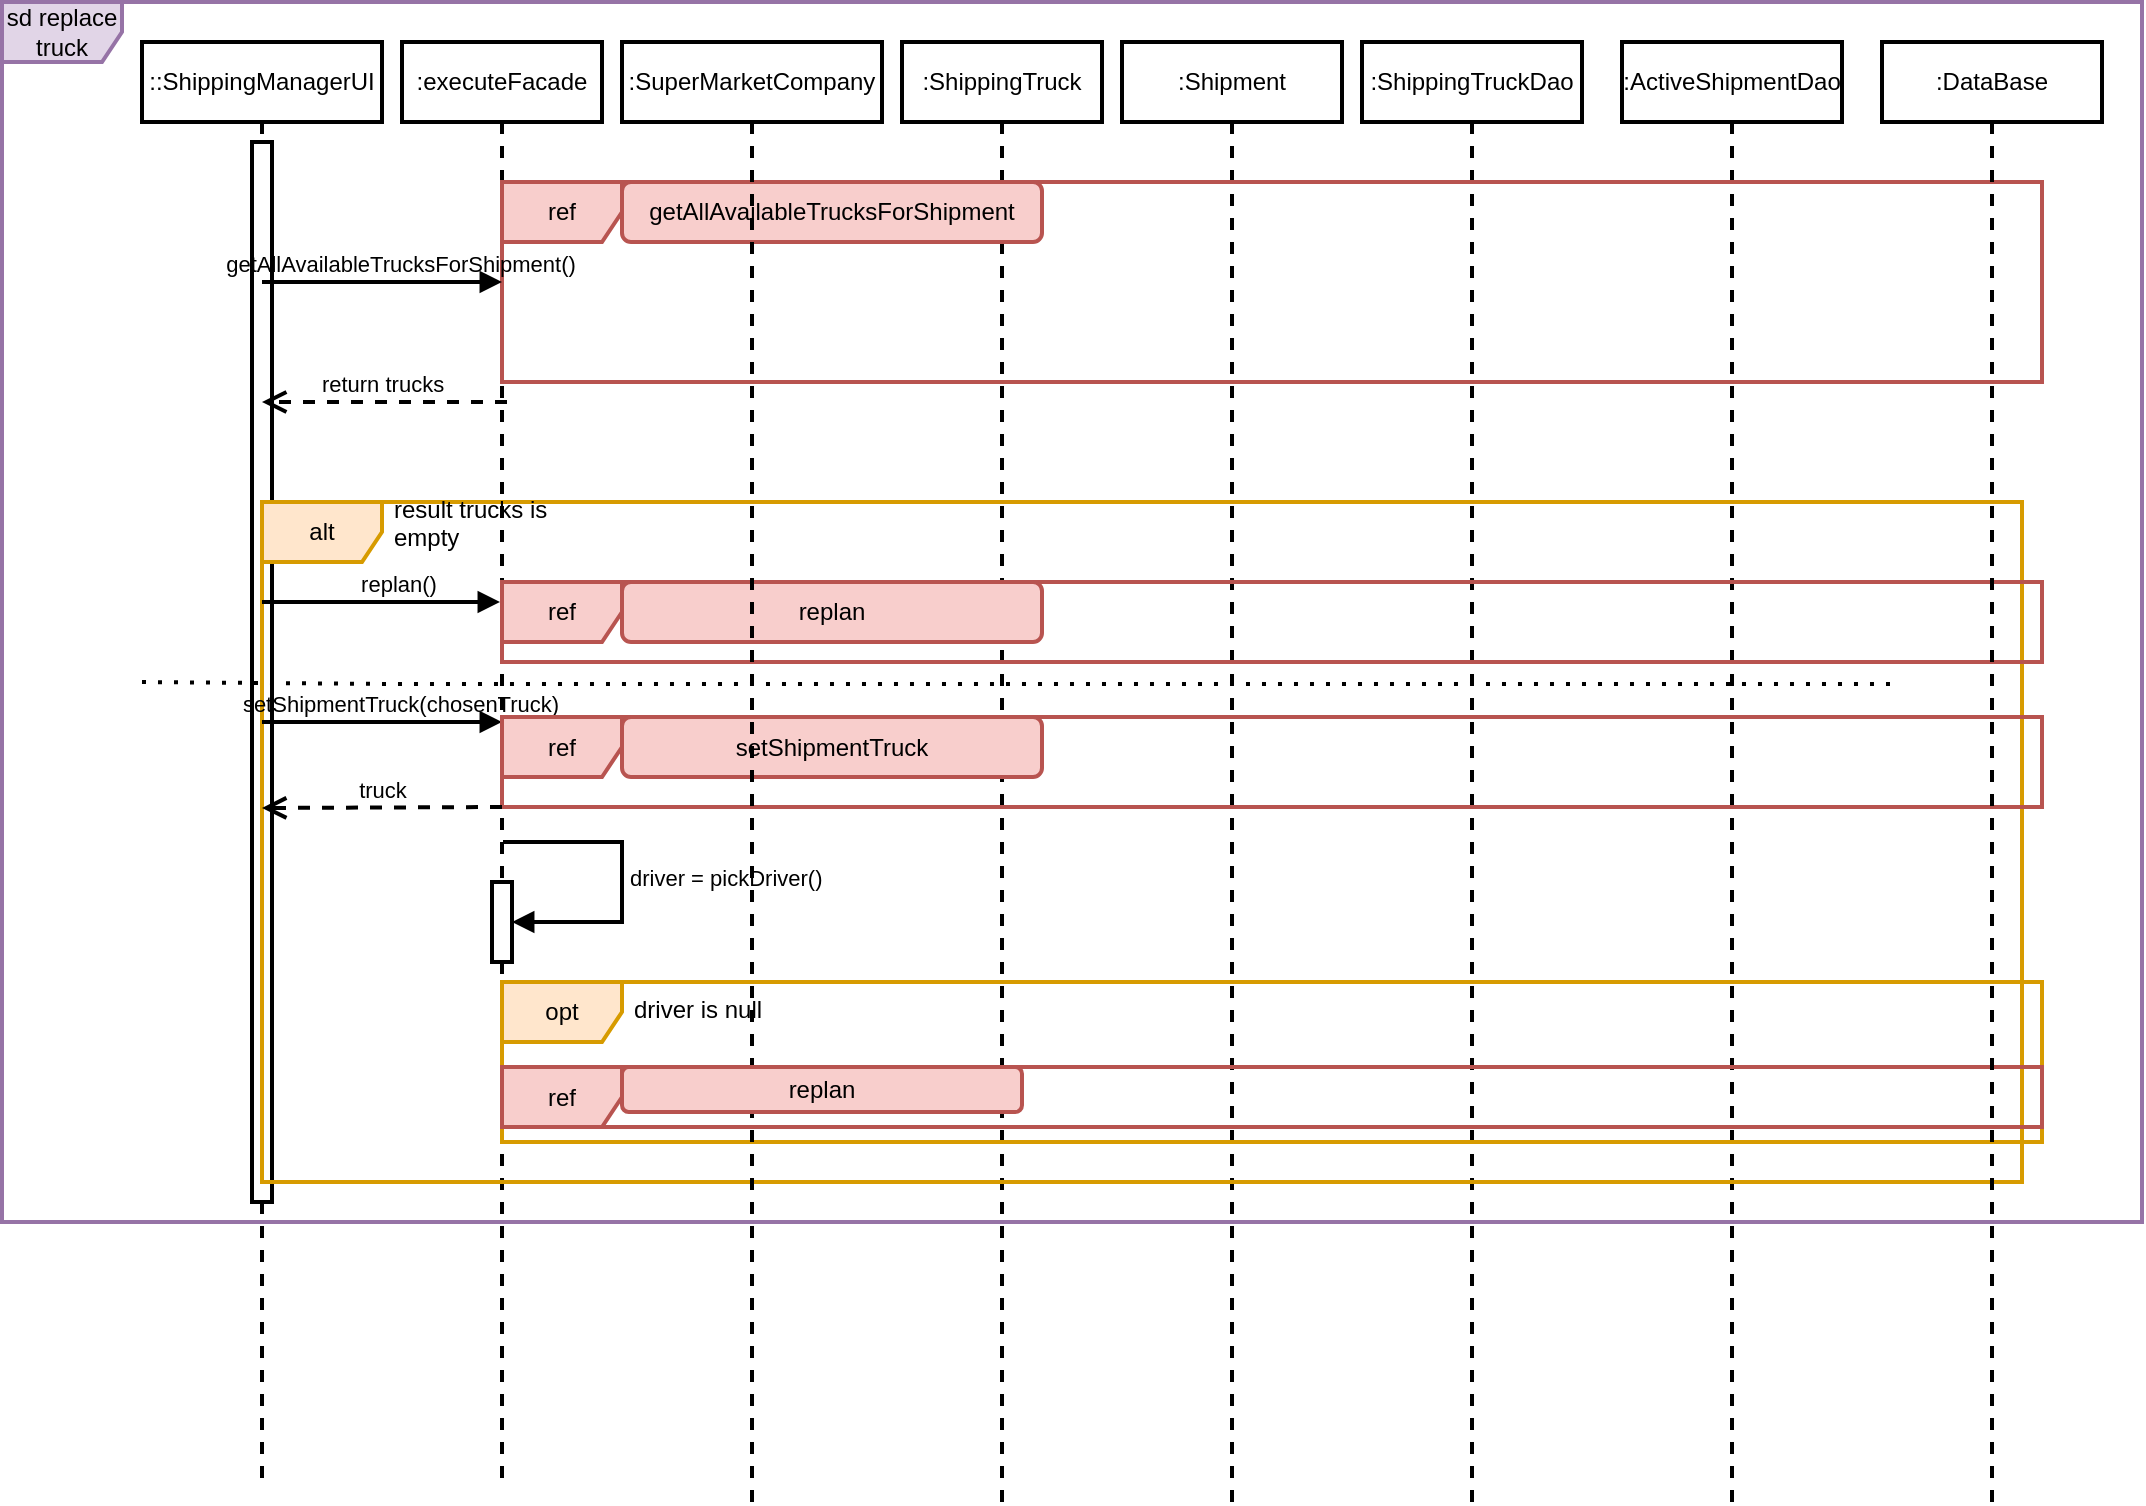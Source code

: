 <mxfile version="21.2.1" type="github">
  <diagram name="Page-1" id="2YBvvXClWsGukQMizWep">
    <mxGraphModel dx="2045" dy="630" grid="1" gridSize="10" guides="1" tooltips="1" connect="1" arrows="1" fold="1" page="1" pageScale="1" pageWidth="850" pageHeight="1100" math="0" shadow="0">
      <root>
        <mxCell id="0" />
        <mxCell id="1" parent="0" />
        <mxCell id="X_h3rkWna0nnMa6Pr6xD-68" value=":executeFacade" style="shape=umlLifeline;perimeter=lifelinePerimeter;whiteSpace=wrap;html=1;container=0;dropTarget=0;collapsible=0;recursiveResize=0;outlineConnect=0;portConstraint=eastwest;newEdgeStyle={&quot;edgeStyle&quot;:&quot;elbowEdgeStyle&quot;,&quot;elbow&quot;:&quot;vertical&quot;,&quot;curved&quot;:0,&quot;rounded&quot;:0};strokeWidth=2;labelBackgroundColor=none;" vertex="1" parent="1">
          <mxGeometry x="40" y="40" width="100" height="720" as="geometry" />
        </mxCell>
        <mxCell id="X_h3rkWna0nnMa6Pr6xD-112" value="::ShippingManagerUI" style="shape=umlLifeline;perimeter=lifelinePerimeter;whiteSpace=wrap;html=1;container=0;dropTarget=0;collapsible=0;recursiveResize=0;outlineConnect=0;portConstraint=eastwest;newEdgeStyle={&quot;edgeStyle&quot;:&quot;elbowEdgeStyle&quot;,&quot;elbow&quot;:&quot;vertical&quot;,&quot;curved&quot;:0,&quot;rounded&quot;:0};strokeWidth=2;labelBackgroundColor=none;" vertex="1" parent="1">
          <mxGeometry x="-90" y="40" width="120" height="720" as="geometry" />
        </mxCell>
        <mxCell id="X_h3rkWna0nnMa6Pr6xD-152" value="" style="points=[];perimeter=orthogonalPerimeter;outlineConnect=0;targetShapes=umlLifeline;portConstraint=eastwest;newEdgeStyle={&quot;edgeStyle&quot;:&quot;elbowEdgeStyle&quot;,&quot;elbow&quot;:&quot;vertical&quot;,&quot;curved&quot;:0,&quot;rounded&quot;:0};strokeWidth=2;labelBackgroundColor=none;fillColor=default;fontColor=default;html=1;" vertex="1" parent="1">
          <mxGeometry x="-35" y="90" width="10" height="530" as="geometry" />
        </mxCell>
        <mxCell id="X_h3rkWna0nnMa6Pr6xD-72" value=":ShippingTruckDao" style="shape=umlLifeline;perimeter=lifelinePerimeter;whiteSpace=wrap;html=1;container=0;dropTarget=0;collapsible=0;recursiveResize=0;outlineConnect=0;portConstraint=eastwest;newEdgeStyle={&quot;edgeStyle&quot;:&quot;elbowEdgeStyle&quot;,&quot;elbow&quot;:&quot;vertical&quot;,&quot;curved&quot;:0,&quot;rounded&quot;:0};strokeWidth=2;labelBackgroundColor=none;" vertex="1" parent="1">
          <mxGeometry x="520" y="40" width="110" height="730" as="geometry" />
        </mxCell>
        <mxCell id="X_h3rkWna0nnMa6Pr6xD-75" value=":Shipment" style="shape=umlLifeline;perimeter=lifelinePerimeter;whiteSpace=wrap;html=1;container=0;dropTarget=0;collapsible=0;recursiveResize=0;outlineConnect=0;portConstraint=eastwest;newEdgeStyle={&quot;edgeStyle&quot;:&quot;elbowEdgeStyle&quot;,&quot;elbow&quot;:&quot;vertical&quot;,&quot;curved&quot;:0,&quot;rounded&quot;:0};strokeWidth=2;labelBackgroundColor=none;" vertex="1" parent="1">
          <mxGeometry x="400" y="40" width="110" height="730" as="geometry" />
        </mxCell>
        <mxCell id="X_h3rkWna0nnMa6Pr6xD-78" value=":ShippingTruck" style="shape=umlLifeline;perimeter=lifelinePerimeter;whiteSpace=wrap;html=1;container=0;dropTarget=0;collapsible=0;recursiveResize=0;outlineConnect=0;portConstraint=eastwest;newEdgeStyle={&quot;edgeStyle&quot;:&quot;elbowEdgeStyle&quot;,&quot;elbow&quot;:&quot;vertical&quot;,&quot;curved&quot;:0,&quot;rounded&quot;:0};strokeWidth=2;labelBackgroundColor=none;" vertex="1" parent="1">
          <mxGeometry x="290" y="40" width="100" height="730" as="geometry" />
        </mxCell>
        <mxCell id="X_h3rkWna0nnMa6Pr6xD-85" value=":ActiveShipmentDao" style="shape=umlLifeline;perimeter=lifelinePerimeter;whiteSpace=wrap;html=1;container=0;dropTarget=0;collapsible=0;recursiveResize=0;outlineConnect=0;portConstraint=eastwest;newEdgeStyle={&quot;edgeStyle&quot;:&quot;elbowEdgeStyle&quot;,&quot;elbow&quot;:&quot;vertical&quot;,&quot;curved&quot;:0,&quot;rounded&quot;:0};strokeWidth=2;labelBackgroundColor=none;" vertex="1" parent="1">
          <mxGeometry x="650" y="40" width="110" height="730" as="geometry" />
        </mxCell>
        <mxCell id="X_h3rkWna0nnMa6Pr6xD-91" value="ref" style="shape=umlFrame;whiteSpace=wrap;html=1;pointerEvents=0;strokeWidth=2;labelBackgroundColor=none;fillColor=#f8cecc;strokeColor=#b85450;" vertex="1" parent="1">
          <mxGeometry x="90" y="110" width="770" height="100" as="geometry" />
        </mxCell>
        <mxCell id="X_h3rkWna0nnMa6Pr6xD-95" value="alt" style="shape=umlFrame;whiteSpace=wrap;html=1;pointerEvents=0;strokeWidth=2;labelBackgroundColor=none;fillColor=#ffe6cc;strokeColor=#d79b00;" vertex="1" parent="1">
          <mxGeometry x="-30" y="270" width="880" height="340" as="geometry" />
        </mxCell>
        <mxCell id="X_h3rkWna0nnMa6Pr6xD-97" value="result trucks is&lt;br&gt;empty" style="text;strokeColor=none;fillColor=none;align=left;verticalAlign=top;spacingLeft=4;spacingRight=4;overflow=hidden;rotatable=0;points=[[0,0.5],[1,0.5]];portConstraint=eastwest;whiteSpace=wrap;html=1;strokeWidth=2;labelBackgroundColor=none;" vertex="1" parent="1">
          <mxGeometry x="30" y="260" width="120" height="40" as="geometry" />
        </mxCell>
        <mxCell id="X_h3rkWna0nnMa6Pr6xD-106" value="opt" style="shape=umlFrame;whiteSpace=wrap;html=1;pointerEvents=0;strokeWidth=2;labelBackgroundColor=none;fillColor=#ffe6cc;strokeColor=#d79b00;" vertex="1" parent="1">
          <mxGeometry x="90" y="510" width="770" height="80" as="geometry" />
        </mxCell>
        <mxCell id="X_h3rkWna0nnMa6Pr6xD-107" value="driver is null" style="text;strokeColor=none;fillColor=none;align=left;verticalAlign=top;spacingLeft=4;spacingRight=4;overflow=hidden;rotatable=0;points=[[0,0.5],[1,0.5]];portConstraint=eastwest;whiteSpace=wrap;html=1;strokeWidth=2;labelBackgroundColor=none;" vertex="1" parent="1">
          <mxGeometry x="150" y="510" width="150" height="40" as="geometry" />
        </mxCell>
        <mxCell id="X_h3rkWna0nnMa6Pr6xD-109" value="ref" style="shape=umlFrame;whiteSpace=wrap;html=1;pointerEvents=0;strokeWidth=2;labelBackgroundColor=none;fillColor=#f8cecc;strokeColor=#b85450;" vertex="1" parent="1">
          <mxGeometry x="90" y="552.5" width="770" height="30" as="geometry" />
        </mxCell>
        <mxCell id="X_h3rkWna0nnMa6Pr6xD-111" value="getAllAvailableTrucksForShipment" style="rounded=1;whiteSpace=wrap;html=1;strokeWidth=2;labelBackgroundColor=none;fillColor=#f8cecc;strokeColor=#b85450;" vertex="1" parent="1">
          <mxGeometry x="150" y="110" width="210" height="30" as="geometry" />
        </mxCell>
        <mxCell id="X_h3rkWna0nnMa6Pr6xD-120" value="" style="endArrow=none;dashed=1;html=1;dashPattern=1 3;strokeWidth=2;rounded=0;exitX=0.003;exitY=0.528;exitDx=0;exitDy=0;exitPerimeter=0;labelBackgroundColor=none;fontColor=default;" edge="1" parent="1">
          <mxGeometry width="50" height="50" relative="1" as="geometry">
            <mxPoint x="-90" y="360" as="sourcePoint" />
            <mxPoint x="787" y="361" as="targetPoint" />
            <Array as="points">
              <mxPoint x="37" y="361" />
            </Array>
          </mxGeometry>
        </mxCell>
        <mxCell id="X_h3rkWna0nnMa6Pr6xD-123" value="replan()" style="html=1;verticalAlign=bottom;endArrow=block;edgeStyle=elbowEdgeStyle;elbow=vertical;curved=0;rounded=0;strokeWidth=2;labelBackgroundColor=none;fontColor=default;" edge="1" parent="1" target="X_h3rkWna0nnMa6Pr6xD-68">
          <mxGeometry x="0.144" relative="1" as="geometry">
            <mxPoint x="-30" y="320" as="sourcePoint" />
            <Array as="points">
              <mxPoint x="-20" y="320" />
              <mxPoint x="-50" y="300" />
            </Array>
            <mxPoint x="-140" y="320" as="targetPoint" />
            <mxPoint as="offset" />
          </mxGeometry>
        </mxCell>
        <mxCell id="X_h3rkWna0nnMa6Pr6xD-125" value="ref" style="shape=umlFrame;whiteSpace=wrap;html=1;pointerEvents=0;strokeWidth=2;labelBackgroundColor=none;fillColor=#f8cecc;strokeColor=#b85450;" vertex="1" parent="1">
          <mxGeometry x="90" y="310" width="770" height="40" as="geometry" />
        </mxCell>
        <mxCell id="X_h3rkWna0nnMa6Pr6xD-126" value="replan" style="rounded=1;whiteSpace=wrap;html=1;strokeWidth=2;labelBackgroundColor=none;fillColor=#f8cecc;strokeColor=#b85450;" vertex="1" parent="1">
          <mxGeometry x="150" y="310" width="210" height="30" as="geometry" />
        </mxCell>
        <mxCell id="X_h3rkWna0nnMa6Pr6xD-127" value="setShipmentTruck(chosenTruck)" style="html=1;verticalAlign=bottom;endArrow=block;edgeStyle=elbowEdgeStyle;elbow=vertical;curved=0;rounded=0;strokeWidth=2;labelBackgroundColor=none;fontColor=default;" edge="1" parent="1">
          <mxGeometry x="0.139" relative="1" as="geometry">
            <mxPoint x="-30" y="380" as="sourcePoint" />
            <Array as="points">
              <mxPoint x="-20" y="380" />
              <mxPoint x="-50" y="360" />
            </Array>
            <mxPoint x="90" y="380" as="targetPoint" />
            <mxPoint as="offset" />
          </mxGeometry>
        </mxCell>
        <mxCell id="X_h3rkWna0nnMa6Pr6xD-128" value="ref" style="shape=umlFrame;whiteSpace=wrap;html=1;pointerEvents=0;strokeWidth=2;labelBackgroundColor=none;fillColor=#f8cecc;strokeColor=#b85450;" vertex="1" parent="1">
          <mxGeometry x="90" y="377.5" width="770" height="45" as="geometry" />
        </mxCell>
        <mxCell id="X_h3rkWna0nnMa6Pr6xD-129" value="setShipmentTruck" style="rounded=1;whiteSpace=wrap;html=1;strokeWidth=2;labelBackgroundColor=none;fillColor=#f8cecc;strokeColor=#b85450;" vertex="1" parent="1">
          <mxGeometry x="150" y="377.5" width="210" height="30" as="geometry" />
        </mxCell>
        <mxCell id="X_h3rkWna0nnMa6Pr6xD-136" value="" style="html=1;verticalAlign=bottom;endArrow=block;edgeStyle=elbowEdgeStyle;elbow=vertical;curved=0;rounded=0;strokeWidth=2;labelBackgroundColor=none;fontColor=default;" edge="1" parent="1" target="X_h3rkWna0nnMa6Pr6xD-95">
          <mxGeometry x="-1" y="-40" relative="1" as="geometry">
            <mxPoint x="-30" y="470" as="sourcePoint" />
            <Array as="points">
              <mxPoint x="-20" y="470" />
              <mxPoint x="-50" y="450" />
            </Array>
            <mxPoint x="90" y="470" as="targetPoint" />
            <mxPoint as="offset" />
          </mxGeometry>
        </mxCell>
        <mxCell id="X_h3rkWna0nnMa6Pr6xD-137" value=":SuperMarketCompany" style="shape=umlLifeline;perimeter=lifelinePerimeter;whiteSpace=wrap;html=1;container=0;dropTarget=0;collapsible=0;recursiveResize=0;outlineConnect=0;portConstraint=eastwest;newEdgeStyle={&quot;edgeStyle&quot;:&quot;elbowEdgeStyle&quot;,&quot;elbow&quot;:&quot;vertical&quot;,&quot;curved&quot;:0,&quot;rounded&quot;:0};strokeWidth=2;labelBackgroundColor=none;" vertex="1" parent="1">
          <mxGeometry x="150" y="40" width="130" height="730" as="geometry" />
        </mxCell>
        <mxCell id="X_h3rkWna0nnMa6Pr6xD-138" value=":DataBase" style="shape=umlLifeline;perimeter=lifelinePerimeter;whiteSpace=wrap;html=1;container=0;dropTarget=0;collapsible=0;recursiveResize=0;outlineConnect=0;portConstraint=eastwest;newEdgeStyle={&quot;edgeStyle&quot;:&quot;elbowEdgeStyle&quot;,&quot;elbow&quot;:&quot;vertical&quot;,&quot;curved&quot;:0,&quot;rounded&quot;:0};strokeWidth=2;labelBackgroundColor=none;" vertex="1" parent="1">
          <mxGeometry x="780" y="40" width="110" height="730" as="geometry" />
        </mxCell>
        <mxCell id="X_h3rkWna0nnMa6Pr6xD-142" value="return trucks" style="html=1;verticalAlign=bottom;endArrow=open;dashed=1;endSize=8;edgeStyle=elbowEdgeStyle;elbow=vertical;curved=0;rounded=0;strokeWidth=2;labelBackgroundColor=none;fontColor=default;" edge="1" parent="1">
          <mxGeometry x="0.02" relative="1" as="geometry">
            <mxPoint x="92.5" y="220" as="sourcePoint" />
            <mxPoint x="-30" y="220" as="targetPoint" />
            <mxPoint as="offset" />
          </mxGeometry>
        </mxCell>
        <mxCell id="X_h3rkWna0nnMa6Pr6xD-143" value="truck" style="html=1;verticalAlign=bottom;endArrow=open;dashed=1;endSize=8;edgeStyle=elbowEdgeStyle;elbow=vertical;curved=0;rounded=0;strokeWidth=2;labelBackgroundColor=none;fontColor=default;" edge="1" parent="1">
          <mxGeometry relative="1" as="geometry">
            <mxPoint x="90" y="422.5" as="sourcePoint" />
            <mxPoint x="-30" y="423" as="targetPoint" />
          </mxGeometry>
        </mxCell>
        <mxCell id="X_h3rkWna0nnMa6Pr6xD-146" value="" style="html=1;points=[];perimeter=orthogonalPerimeter;outlineConnect=0;targetShapes=umlLifeline;portConstraint=eastwest;newEdgeStyle={&quot;edgeStyle&quot;:&quot;elbowEdgeStyle&quot;,&quot;elbow&quot;:&quot;vertical&quot;,&quot;curved&quot;:0,&quot;rounded&quot;:0};strokeWidth=2;labelBackgroundColor=none;" vertex="1" parent="1">
          <mxGeometry x="85" y="460" width="10" height="40" as="geometry" />
        </mxCell>
        <mxCell id="X_h3rkWna0nnMa6Pr6xD-147" value="driver = pickDriver()" style="html=1;align=left;spacingLeft=2;endArrow=block;rounded=0;edgeStyle=orthogonalEdgeStyle;curved=0;rounded=0;strokeWidth=2;labelBackgroundColor=none;fontColor=default;" edge="1" target="X_h3rkWna0nnMa6Pr6xD-146" parent="1" source="X_h3rkWna0nnMa6Pr6xD-68">
          <mxGeometry relative="1" as="geometry">
            <mxPoint x="340" y="300" as="sourcePoint" />
            <Array as="points">
              <mxPoint x="150" y="440" />
              <mxPoint x="150" y="480" />
            </Array>
          </mxGeometry>
        </mxCell>
        <mxCell id="X_h3rkWna0nnMa6Pr6xD-148" value="replan" style="rounded=1;whiteSpace=wrap;html=1;strokeWidth=2;labelBackgroundColor=none;fillColor=#f8cecc;strokeColor=#b85450;" vertex="1" parent="1">
          <mxGeometry x="150" y="552.5" width="200" height="22.5" as="geometry" />
        </mxCell>
        <mxCell id="X_h3rkWna0nnMa6Pr6xD-149" value="sd replace truck" style="shape=umlFrame;whiteSpace=wrap;html=1;pointerEvents=0;strokeWidth=2;labelBackgroundColor=none;fillColor=#e1d5e7;strokeColor=#9673a6;" vertex="1" parent="1">
          <mxGeometry x="-160" y="20" width="1070" height="610" as="geometry" />
        </mxCell>
        <mxCell id="X_h3rkWna0nnMa6Pr6xD-124" value="getAllAvailableTrucksForShipment()" style="html=1;verticalAlign=bottom;endArrow=block;edgeStyle=elbowEdgeStyle;elbow=vertical;curved=0;rounded=0;strokeWidth=2;labelBackgroundColor=none;fontColor=default;" edge="1" parent="1">
          <mxGeometry x="0.144" relative="1" as="geometry">
            <mxPoint x="-30" y="160" as="sourcePoint" />
            <Array as="points">
              <mxPoint x="-20" y="160" />
              <mxPoint x="-50" y="140" />
            </Array>
            <mxPoint x="90" y="160" as="targetPoint" />
            <mxPoint as="offset" />
          </mxGeometry>
        </mxCell>
      </root>
    </mxGraphModel>
  </diagram>
</mxfile>
